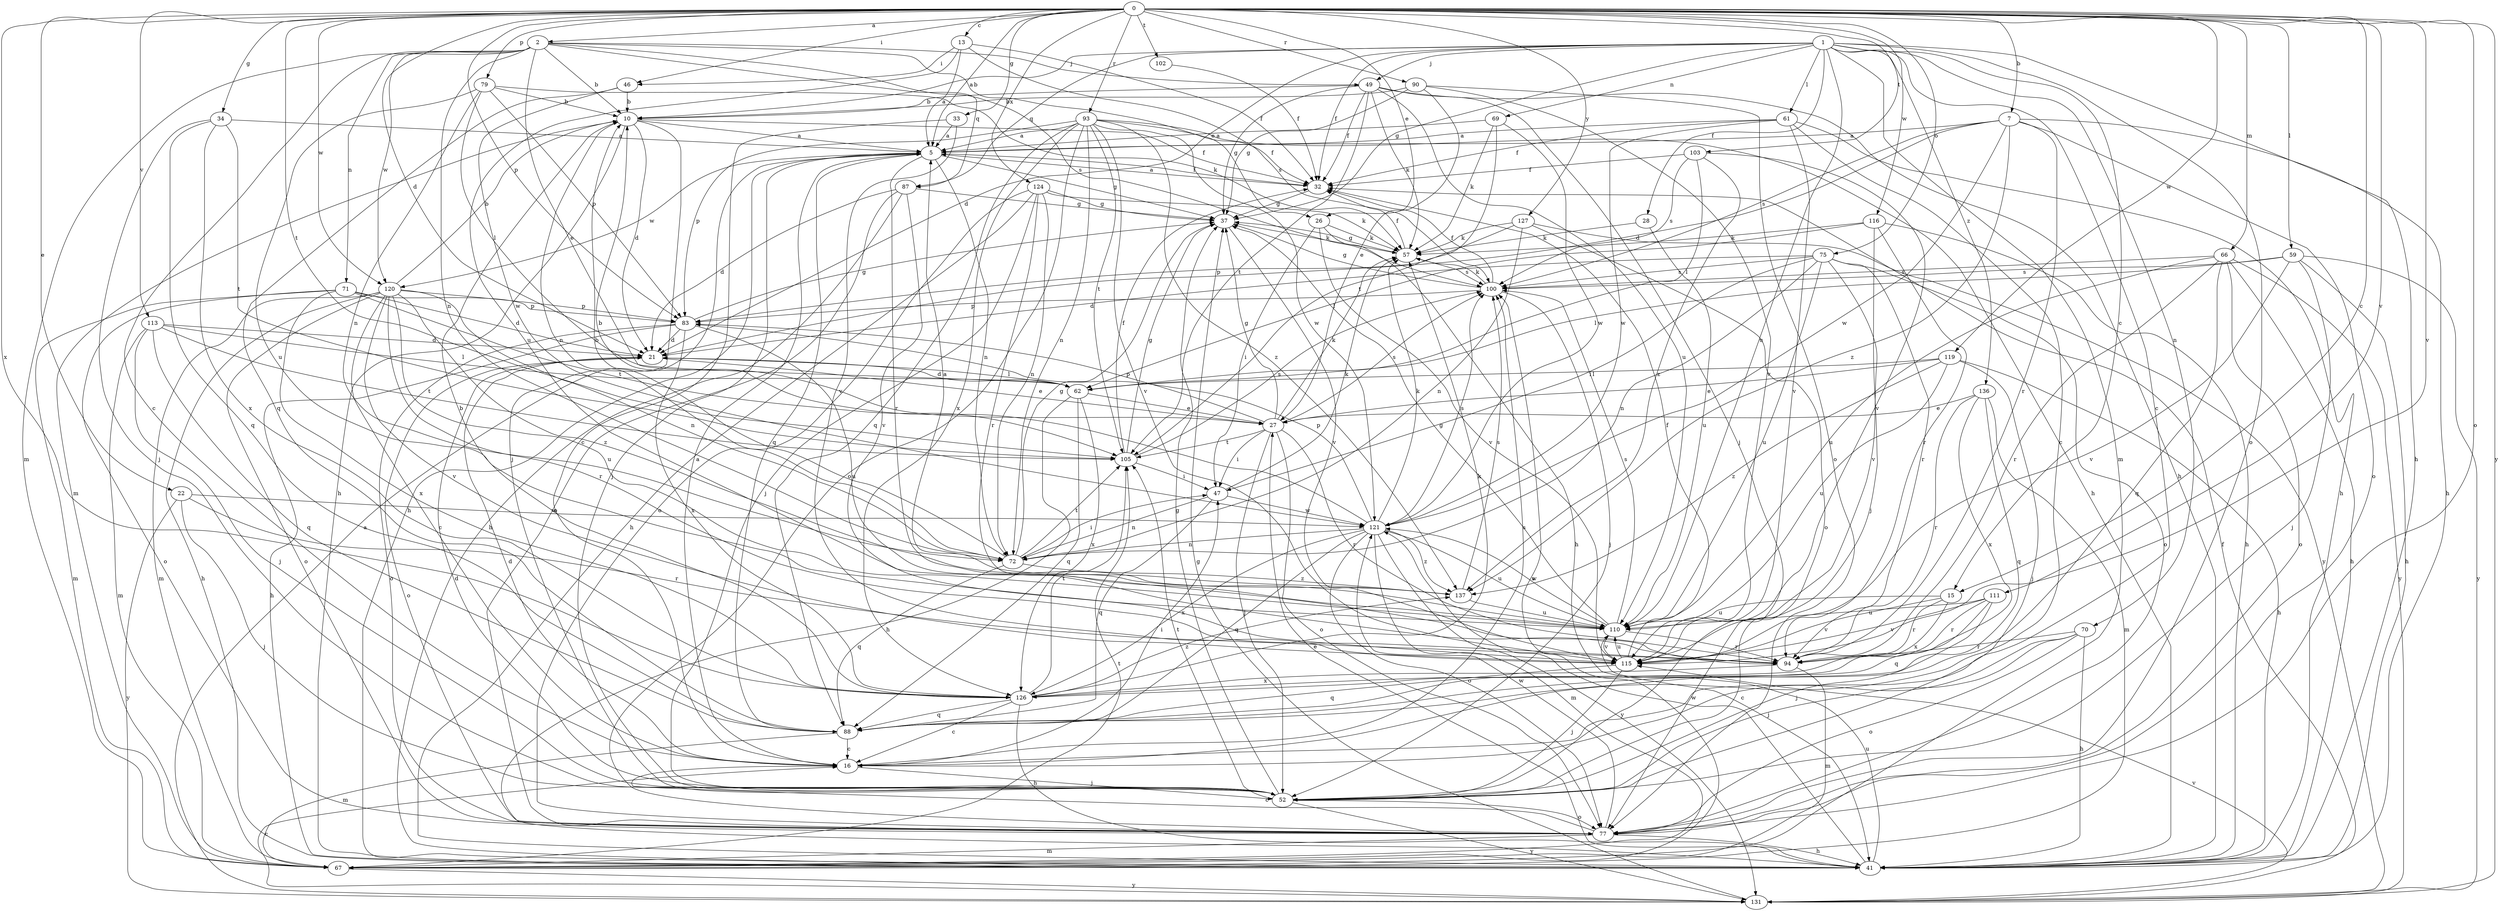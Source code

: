 strict digraph  {
0;
1;
2;
5;
7;
10;
13;
15;
16;
21;
22;
26;
27;
28;
32;
33;
34;
37;
41;
46;
47;
49;
52;
57;
59;
61;
62;
66;
67;
69;
70;
71;
72;
75;
77;
79;
83;
87;
88;
90;
93;
94;
100;
102;
103;
105;
110;
111;
113;
115;
116;
119;
120;
121;
124;
126;
127;
131;
136;
137;
0 -> 2  [label=a];
0 -> 5  [label=a];
0 -> 7  [label=b];
0 -> 13  [label=c];
0 -> 15  [label=c];
0 -> 21  [label=d];
0 -> 22  [label=e];
0 -> 26  [label=e];
0 -> 33  [label=g];
0 -> 34  [label=g];
0 -> 46  [label=i];
0 -> 59  [label=l];
0 -> 66  [label=m];
0 -> 75  [label=o];
0 -> 77  [label=o];
0 -> 79  [label=p];
0 -> 83  [label=p];
0 -> 90  [label=r];
0 -> 93  [label=r];
0 -> 102  [label=t];
0 -> 103  [label=t];
0 -> 105  [label=t];
0 -> 111  [label=v];
0 -> 113  [label=v];
0 -> 115  [label=v];
0 -> 116  [label=w];
0 -> 119  [label=w];
0 -> 120  [label=w];
0 -> 124  [label=x];
0 -> 126  [label=x];
0 -> 127  [label=y];
0 -> 131  [label=y];
1 -> 10  [label=b];
1 -> 15  [label=c];
1 -> 16  [label=c];
1 -> 21  [label=d];
1 -> 28  [label=f];
1 -> 32  [label=f];
1 -> 37  [label=g];
1 -> 41  [label=h];
1 -> 49  [label=j];
1 -> 61  [label=l];
1 -> 67  [label=m];
1 -> 69  [label=n];
1 -> 70  [label=n];
1 -> 77  [label=o];
1 -> 87  [label=q];
1 -> 110  [label=u];
1 -> 136  [label=z];
2 -> 10  [label=b];
2 -> 16  [label=c];
2 -> 26  [label=e];
2 -> 27  [label=e];
2 -> 49  [label=j];
2 -> 67  [label=m];
2 -> 71  [label=n];
2 -> 72  [label=n];
2 -> 87  [label=q];
2 -> 100  [label=s];
2 -> 120  [label=w];
5 -> 32  [label=f];
5 -> 37  [label=g];
5 -> 41  [label=h];
5 -> 52  [label=j];
5 -> 72  [label=n];
5 -> 88  [label=q];
5 -> 94  [label=r];
5 -> 120  [label=w];
7 -> 5  [label=a];
7 -> 21  [label=d];
7 -> 41  [label=h];
7 -> 77  [label=o];
7 -> 94  [label=r];
7 -> 100  [label=s];
7 -> 121  [label=w];
7 -> 137  [label=z];
10 -> 5  [label=a];
10 -> 21  [label=d];
10 -> 32  [label=f];
10 -> 41  [label=h];
10 -> 52  [label=j];
10 -> 67  [label=m];
10 -> 72  [label=n];
13 -> 5  [label=a];
13 -> 32  [label=f];
13 -> 46  [label=i];
13 -> 100  [label=s];
13 -> 110  [label=u];
15 -> 94  [label=r];
15 -> 110  [label=u];
15 -> 115  [label=v];
15 -> 126  [label=x];
16 -> 5  [label=a];
16 -> 21  [label=d];
16 -> 47  [label=i];
16 -> 52  [label=j];
16 -> 100  [label=s];
21 -> 27  [label=e];
21 -> 62  [label=l];
21 -> 77  [label=o];
22 -> 52  [label=j];
22 -> 94  [label=r];
22 -> 121  [label=w];
22 -> 131  [label=y];
26 -> 41  [label=h];
26 -> 47  [label=i];
26 -> 57  [label=k];
26 -> 115  [label=v];
27 -> 37  [label=g];
27 -> 47  [label=i];
27 -> 52  [label=j];
27 -> 57  [label=k];
27 -> 77  [label=o];
27 -> 83  [label=p];
27 -> 94  [label=r];
27 -> 100  [label=s];
27 -> 105  [label=t];
28 -> 57  [label=k];
28 -> 110  [label=u];
32 -> 5  [label=a];
32 -> 37  [label=g];
33 -> 5  [label=a];
33 -> 16  [label=c];
33 -> 115  [label=v];
34 -> 5  [label=a];
34 -> 52  [label=j];
34 -> 88  [label=q];
34 -> 105  [label=t];
34 -> 126  [label=x];
37 -> 57  [label=k];
37 -> 115  [label=v];
41 -> 27  [label=e];
41 -> 110  [label=u];
41 -> 121  [label=w];
46 -> 10  [label=b];
46 -> 88  [label=q];
46 -> 121  [label=w];
47 -> 57  [label=k];
47 -> 72  [label=n];
47 -> 88  [label=q];
47 -> 121  [label=w];
49 -> 10  [label=b];
49 -> 32  [label=f];
49 -> 37  [label=g];
49 -> 41  [label=h];
49 -> 52  [label=j];
49 -> 57  [label=k];
49 -> 105  [label=t];
49 -> 110  [label=u];
52 -> 21  [label=d];
52 -> 37  [label=g];
52 -> 77  [label=o];
52 -> 105  [label=t];
52 -> 131  [label=y];
57 -> 32  [label=f];
57 -> 37  [label=g];
57 -> 100  [label=s];
59 -> 41  [label=h];
59 -> 52  [label=j];
59 -> 62  [label=l];
59 -> 100  [label=s];
59 -> 115  [label=v];
59 -> 131  [label=y];
61 -> 5  [label=a];
61 -> 16  [label=c];
61 -> 32  [label=f];
61 -> 41  [label=h];
61 -> 115  [label=v];
61 -> 121  [label=w];
62 -> 21  [label=d];
62 -> 27  [label=e];
62 -> 41  [label=h];
62 -> 88  [label=q];
62 -> 126  [label=x];
66 -> 41  [label=h];
66 -> 77  [label=o];
66 -> 88  [label=q];
66 -> 94  [label=r];
66 -> 100  [label=s];
66 -> 110  [label=u];
66 -> 131  [label=y];
67 -> 100  [label=s];
67 -> 105  [label=t];
67 -> 131  [label=y];
69 -> 5  [label=a];
69 -> 57  [label=k];
69 -> 105  [label=t];
69 -> 121  [label=w];
70 -> 16  [label=c];
70 -> 41  [label=h];
70 -> 52  [label=j];
70 -> 77  [label=o];
70 -> 94  [label=r];
71 -> 21  [label=d];
71 -> 67  [label=m];
71 -> 77  [label=o];
71 -> 83  [label=p];
71 -> 105  [label=t];
71 -> 126  [label=x];
72 -> 10  [label=b];
72 -> 37  [label=g];
72 -> 47  [label=i];
72 -> 88  [label=q];
72 -> 105  [label=t];
72 -> 137  [label=z];
75 -> 21  [label=d];
75 -> 47  [label=i];
75 -> 72  [label=n];
75 -> 77  [label=o];
75 -> 94  [label=r];
75 -> 100  [label=s];
75 -> 110  [label=u];
75 -> 115  [label=v];
77 -> 16  [label=c];
77 -> 41  [label=h];
77 -> 67  [label=m];
77 -> 121  [label=w];
79 -> 10  [label=b];
79 -> 57  [label=k];
79 -> 62  [label=l];
79 -> 72  [label=n];
79 -> 83  [label=p];
79 -> 110  [label=u];
83 -> 21  [label=d];
83 -> 37  [label=g];
83 -> 41  [label=h];
83 -> 77  [label=o];
83 -> 110  [label=u];
83 -> 126  [label=x];
87 -> 21  [label=d];
87 -> 37  [label=g];
87 -> 41  [label=h];
87 -> 77  [label=o];
87 -> 115  [label=v];
88 -> 16  [label=c];
88 -> 67  [label=m];
90 -> 10  [label=b];
90 -> 27  [label=e];
90 -> 37  [label=g];
90 -> 77  [label=o];
90 -> 115  [label=v];
93 -> 5  [label=a];
93 -> 32  [label=f];
93 -> 41  [label=h];
93 -> 72  [label=n];
93 -> 77  [label=o];
93 -> 83  [label=p];
93 -> 88  [label=q];
93 -> 105  [label=t];
93 -> 115  [label=v];
93 -> 121  [label=w];
93 -> 126  [label=x];
93 -> 137  [label=z];
94 -> 67  [label=m];
94 -> 126  [label=x];
100 -> 32  [label=f];
100 -> 37  [label=g];
100 -> 52  [label=j];
100 -> 57  [label=k];
100 -> 83  [label=p];
102 -> 32  [label=f];
103 -> 32  [label=f];
103 -> 62  [label=l];
103 -> 100  [label=s];
103 -> 115  [label=v];
103 -> 137  [label=z];
105 -> 32  [label=f];
105 -> 37  [label=g];
105 -> 47  [label=i];
105 -> 100  [label=s];
110 -> 37  [label=g];
110 -> 94  [label=r];
110 -> 100  [label=s];
110 -> 115  [label=v];
110 -> 121  [label=w];
111 -> 52  [label=j];
111 -> 88  [label=q];
111 -> 94  [label=r];
111 -> 110  [label=u];
111 -> 115  [label=v];
113 -> 21  [label=d];
113 -> 52  [label=j];
113 -> 62  [label=l];
113 -> 67  [label=m];
113 -> 88  [label=q];
113 -> 105  [label=t];
115 -> 32  [label=f];
115 -> 52  [label=j];
115 -> 88  [label=q];
115 -> 110  [label=u];
116 -> 41  [label=h];
116 -> 52  [label=j];
116 -> 57  [label=k];
116 -> 62  [label=l];
116 -> 94  [label=r];
119 -> 27  [label=e];
119 -> 41  [label=h];
119 -> 52  [label=j];
119 -> 62  [label=l];
119 -> 110  [label=u];
119 -> 137  [label=z];
120 -> 10  [label=b];
120 -> 16  [label=c];
120 -> 41  [label=h];
120 -> 67  [label=m];
120 -> 72  [label=n];
120 -> 77  [label=o];
120 -> 83  [label=p];
120 -> 94  [label=r];
120 -> 110  [label=u];
120 -> 115  [label=v];
120 -> 137  [label=z];
121 -> 10  [label=b];
121 -> 57  [label=k];
121 -> 67  [label=m];
121 -> 72  [label=n];
121 -> 77  [label=o];
121 -> 83  [label=p];
121 -> 88  [label=q];
121 -> 100  [label=s];
121 -> 110  [label=u];
121 -> 126  [label=x];
121 -> 131  [label=y];
121 -> 137  [label=z];
124 -> 37  [label=g];
124 -> 41  [label=h];
124 -> 52  [label=j];
124 -> 57  [label=k];
124 -> 72  [label=n];
124 -> 77  [label=o];
124 -> 94  [label=r];
126 -> 10  [label=b];
126 -> 16  [label=c];
126 -> 41  [label=h];
126 -> 57  [label=k];
126 -> 88  [label=q];
126 -> 105  [label=t];
126 -> 137  [label=z];
127 -> 57  [label=k];
127 -> 72  [label=n];
127 -> 77  [label=o];
127 -> 83  [label=p];
127 -> 131  [label=y];
131 -> 5  [label=a];
131 -> 16  [label=c];
131 -> 32  [label=f];
131 -> 37  [label=g];
131 -> 115  [label=v];
136 -> 27  [label=e];
136 -> 67  [label=m];
136 -> 88  [label=q];
136 -> 94  [label=r];
136 -> 126  [label=x];
137 -> 5  [label=a];
137 -> 100  [label=s];
137 -> 110  [label=u];
}
